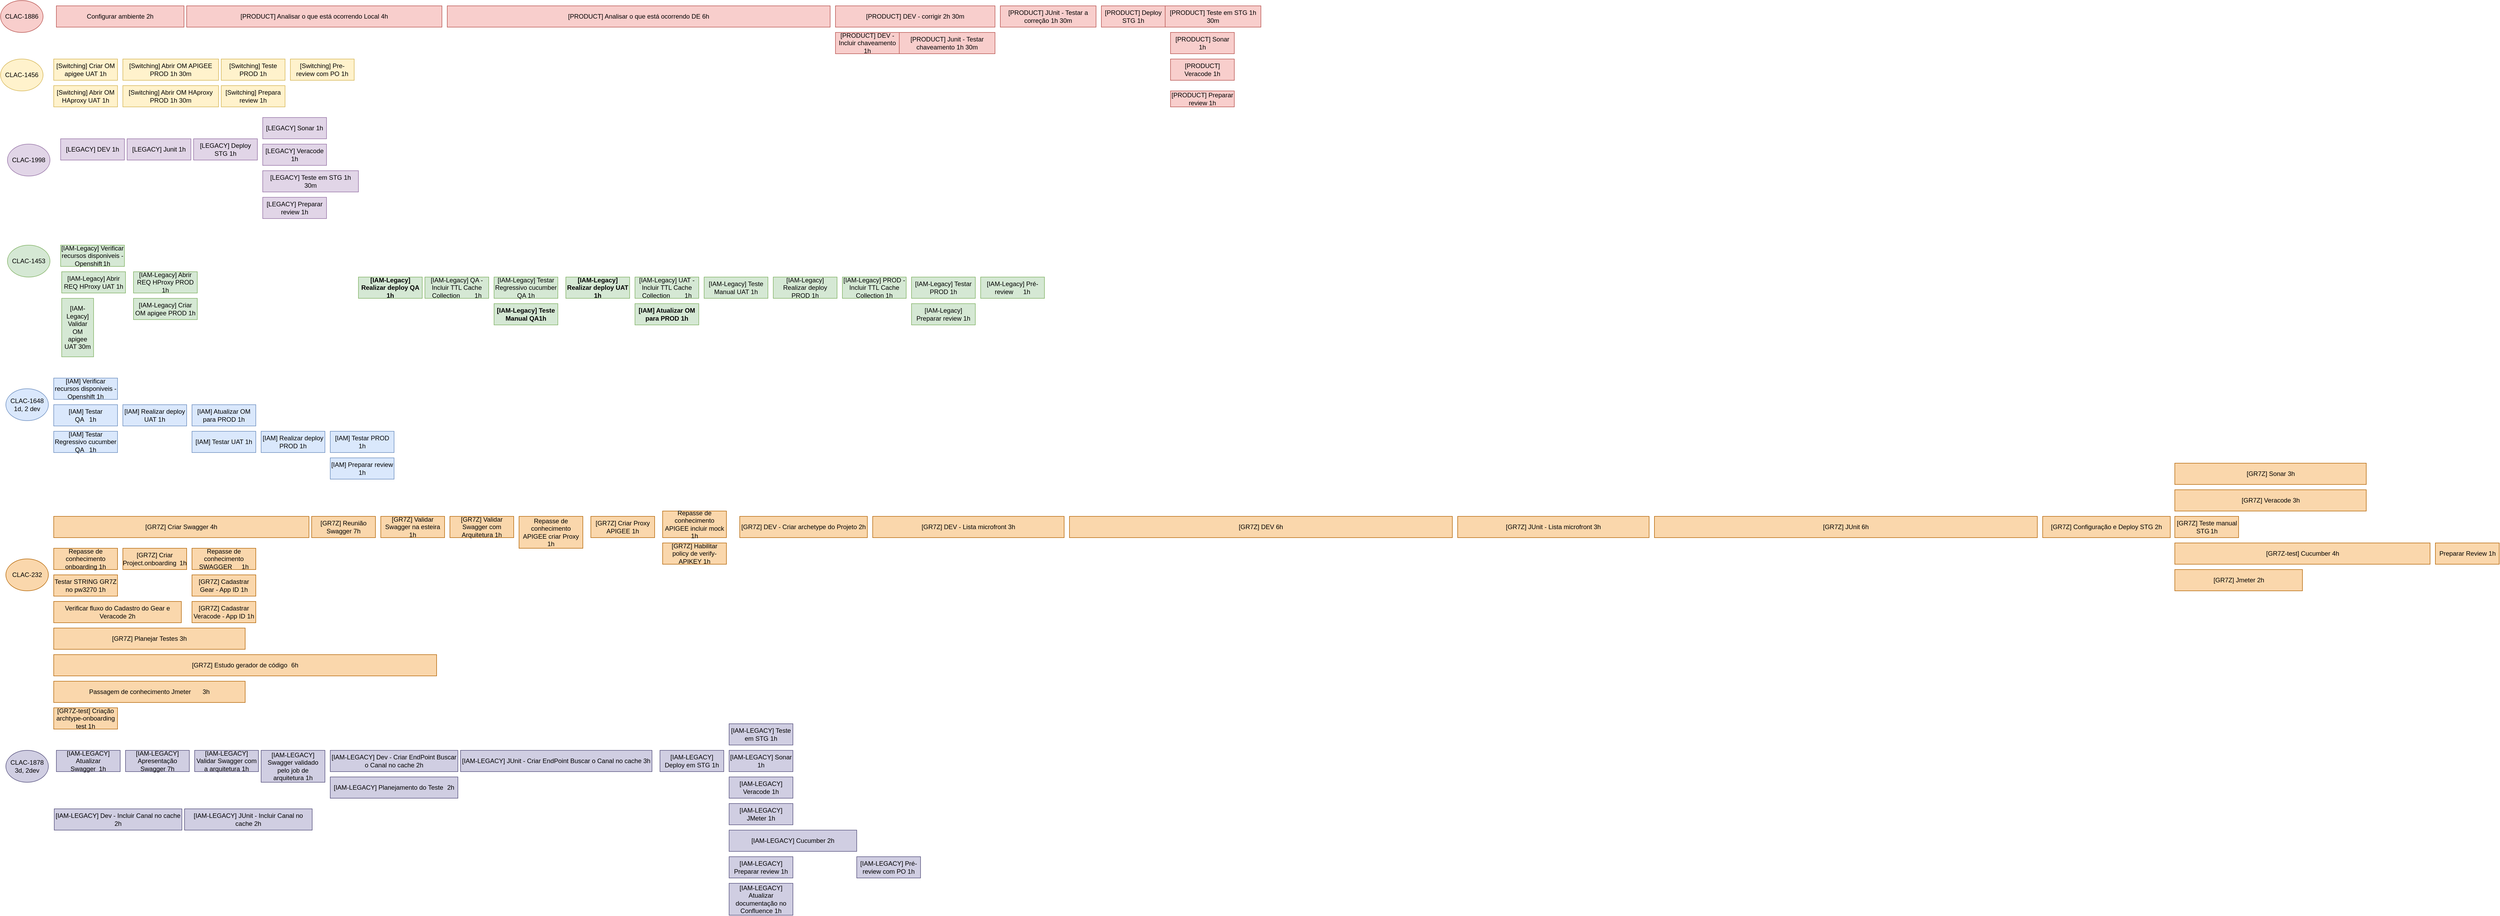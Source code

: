 <mxfile version="12.8.9" type="github"><diagram id="VH-gqillA_PESTC7Zsfu" name="Page-1"><mxGraphModel dx="1072" dy="669" grid="1" gridSize="10" guides="1" tooltips="1" connect="1" arrows="1" fold="1" page="1" pageScale="1" pageWidth="827" pageHeight="1169" math="0" shadow="0"><root><mxCell id="0"/><mxCell id="1" parent="0"/><mxCell id="OvTTWKSsstUDVpQ80Et3-1" value="CLAC-1886" style="ellipse;whiteSpace=wrap;html=1;fillColor=#f8cecc;strokeColor=#b85450;" parent="1" vertex="1"><mxGeometry x="70" y="20" width="80" height="60" as="geometry"/></mxCell><mxCell id="OvTTWKSsstUDVpQ80Et3-3" value="Configurar ambiente 2h" style="rounded=0;whiteSpace=wrap;html=1;fillColor=#f8cecc;strokeColor=#b85450;" parent="1" vertex="1"><mxGeometry x="175" y="30" width="240" height="40" as="geometry"/></mxCell><mxCell id="OvTTWKSsstUDVpQ80Et3-4" value="[PRODUCT] Analisar o que está ocorrendo Local 4h" style="rounded=0;whiteSpace=wrap;html=1;fillColor=#f8cecc;strokeColor=#b85450;" parent="1" vertex="1"><mxGeometry x="420" y="30" width="480" height="40" as="geometry"/></mxCell><mxCell id="OvTTWKSsstUDVpQ80Et3-5" value="[PRODUCT] Analisar o que está ocorrendo DE 6h" style="rounded=0;whiteSpace=wrap;html=1;fillColor=#f8cecc;strokeColor=#b85450;" parent="1" vertex="1"><mxGeometry x="910" y="30" width="720" height="40" as="geometry"/></mxCell><mxCell id="OvTTWKSsstUDVpQ80Et3-6" value="[PRODUCT] DEV - corrigir 2h 30m" style="rounded=0;whiteSpace=wrap;html=1;fillColor=#f8cecc;strokeColor=#b85450;" parent="1" vertex="1"><mxGeometry x="1640" y="30" width="300" height="40" as="geometry"/></mxCell><mxCell id="OvTTWKSsstUDVpQ80Et3-7" value="[PRODUCT] JUnit - Testar a correção 1h 30m" style="rounded=0;whiteSpace=wrap;html=1;fillColor=#f8cecc;strokeColor=#b85450;" parent="1" vertex="1"><mxGeometry x="1950" y="30" width="180" height="40" as="geometry"/></mxCell><mxCell id="OvTTWKSsstUDVpQ80Et3-8" value="[PRODUCT] DEV - Incluir chaveamento 1h" style="rounded=0;whiteSpace=wrap;html=1;fillColor=#f8cecc;strokeColor=#b85450;" parent="1" vertex="1"><mxGeometry x="1640" y="80" width="120" height="40" as="geometry"/></mxCell><mxCell id="OvTTWKSsstUDVpQ80Et3-9" value="[PRODUCT] Junit - Testar chaveamento 1h 30m" style="rounded=0;whiteSpace=wrap;html=1;fillColor=#f8cecc;strokeColor=#b85450;" parent="1" vertex="1"><mxGeometry x="1760" y="80" width="180" height="40" as="geometry"/></mxCell><mxCell id="OvTTWKSsstUDVpQ80Et3-10" value="[PRODUCT] Sonar 1h" style="rounded=0;whiteSpace=wrap;html=1;fillColor=#f8cecc;strokeColor=#b85450;" parent="1" vertex="1"><mxGeometry x="2270" y="80" width="120" height="40" as="geometry"/></mxCell><mxCell id="OvTTWKSsstUDVpQ80Et3-11" value="[PRODUCT] Deploy STG 1h" style="rounded=0;whiteSpace=wrap;html=1;fillColor=#f8cecc;strokeColor=#b85450;" parent="1" vertex="1"><mxGeometry x="2140" y="30" width="120" height="40" as="geometry"/></mxCell><mxCell id="OvTTWKSsstUDVpQ80Et3-12" value="[PRODUCT] Veracode 1h" style="rounded=0;whiteSpace=wrap;html=1;fillColor=#f8cecc;strokeColor=#b85450;" parent="1" vertex="1"><mxGeometry x="2270" y="130" width="120" height="40" as="geometry"/></mxCell><mxCell id="OvTTWKSsstUDVpQ80Et3-13" value="[PRODUCT] Teste em STG 1h 30m" style="rounded=0;whiteSpace=wrap;html=1;fillColor=#f8cecc;strokeColor=#b85450;" parent="1" vertex="1"><mxGeometry x="2260" y="30" width="180" height="40" as="geometry"/></mxCell><mxCell id="OvTTWKSsstUDVpQ80Et3-14" value="[PRODUCT] Preparar review 1h" style="rounded=0;whiteSpace=wrap;html=1;fillColor=#f8cecc;strokeColor=#b85450;" parent="1" vertex="1"><mxGeometry x="2270" y="190" width="120" height="30" as="geometry"/></mxCell><mxCell id="OvTTWKSsstUDVpQ80Et3-17" value="CLAC-1456" style="ellipse;whiteSpace=wrap;html=1;fillColor=#fff2cc;strokeColor=#d6b656;" parent="1" vertex="1"><mxGeometry x="70" y="130" width="80" height="60" as="geometry"/></mxCell><mxCell id="OvTTWKSsstUDVpQ80Et3-18" value="[Switching] Criar OM apigee UAT 1h" style="rounded=0;whiteSpace=wrap;html=1;fillColor=#fff2cc;strokeColor=#d6b656;" parent="1" vertex="1"><mxGeometry x="170" y="130" width="120" height="40" as="geometry"/></mxCell><mxCell id="OvTTWKSsstUDVpQ80Et3-20" value="[Switching] Abrir OM APIGEE PROD 1h 30m" style="rounded=0;whiteSpace=wrap;html=1;fillColor=#fff2cc;strokeColor=#d6b656;" parent="1" vertex="1"><mxGeometry x="300" y="130" width="180" height="40" as="geometry"/></mxCell><mxCell id="OvTTWKSsstUDVpQ80Et3-21" value="[Switching] Abrir OM HAproxy UAT 1h" style="rounded=0;whiteSpace=wrap;html=1;fillColor=#fff2cc;strokeColor=#d6b656;" parent="1" vertex="1"><mxGeometry x="170" y="180" width="120" height="40" as="geometry"/></mxCell><mxCell id="OvTTWKSsstUDVpQ80Et3-22" value="[Switching] Abrir OM HAproxy PROD 1h 30m" style="rounded=0;whiteSpace=wrap;html=1;fillColor=#fff2cc;strokeColor=#d6b656;" parent="1" vertex="1"><mxGeometry x="300" y="180" width="180" height="40" as="geometry"/></mxCell><mxCell id="OvTTWKSsstUDVpQ80Et3-24" value="[Switching] Prepara review 1h" style="rounded=0;whiteSpace=wrap;html=1;fillColor=#fff2cc;strokeColor=#d6b656;" parent="1" vertex="1"><mxGeometry x="485" y="180" width="120" height="40" as="geometry"/></mxCell><mxCell id="OvTTWKSsstUDVpQ80Et3-25" value="[Switching] Pre-review com PO 1h" style="rounded=0;whiteSpace=wrap;html=1;fillColor=#fff2cc;strokeColor=#d6b656;" parent="1" vertex="1"><mxGeometry x="615" y="130" width="120" height="40" as="geometry"/></mxCell><mxCell id="OvTTWKSsstUDVpQ80Et3-26" value="CLAC-1998" style="ellipse;whiteSpace=wrap;html=1;fillColor=#e1d5e7;strokeColor=#9673a6;" parent="1" vertex="1"><mxGeometry x="83" y="290" width="80" height="60" as="geometry"/></mxCell><mxCell id="OvTTWKSsstUDVpQ80Et3-27" value="[LEGACY] DEV 1h" style="rounded=0;whiteSpace=wrap;html=1;fillColor=#e1d5e7;strokeColor=#9673a6;" parent="1" vertex="1"><mxGeometry x="183" y="280" width="120" height="40" as="geometry"/></mxCell><mxCell id="OvTTWKSsstUDVpQ80Et3-28" value="[LEGACY] Junit 1h" style="rounded=0;whiteSpace=wrap;html=1;fillColor=#e1d5e7;strokeColor=#9673a6;" parent="1" vertex="1"><mxGeometry x="308" y="280" width="120" height="40" as="geometry"/></mxCell><mxCell id="OvTTWKSsstUDVpQ80Et3-29" value="[LEGACY] Deploy STG 1h" style="rounded=0;whiteSpace=wrap;html=1;fillColor=#e1d5e7;strokeColor=#9673a6;" parent="1" vertex="1"><mxGeometry x="433" y="280" width="120" height="40" as="geometry"/></mxCell><mxCell id="OvTTWKSsstUDVpQ80Et3-30" value="[LEGACY] Sonar 1h" style="rounded=0;whiteSpace=wrap;html=1;fillColor=#e1d5e7;strokeColor=#9673a6;" parent="1" vertex="1"><mxGeometry x="563" y="240" width="120" height="40" as="geometry"/></mxCell><mxCell id="OvTTWKSsstUDVpQ80Et3-31" value="[LEGACY] Teste em STG 1h 30m" style="rounded=0;whiteSpace=wrap;html=1;fillColor=#e1d5e7;strokeColor=#9673a6;" parent="1" vertex="1"><mxGeometry x="563" y="340" width="180" height="40" as="geometry"/></mxCell><mxCell id="OvTTWKSsstUDVpQ80Et3-33" value="[LEGACY] Veracode 1h" style="rounded=0;whiteSpace=wrap;html=1;fillColor=#e1d5e7;strokeColor=#9673a6;" parent="1" vertex="1"><mxGeometry x="563" y="290" width="120" height="40" as="geometry"/></mxCell><mxCell id="OvTTWKSsstUDVpQ80Et3-34" value="[LEGACY] Preparar review 1h" style="rounded=0;whiteSpace=wrap;html=1;fillColor=#e1d5e7;strokeColor=#9673a6;" parent="1" vertex="1"><mxGeometry x="563" y="390" width="120" height="40" as="geometry"/></mxCell><mxCell id="OvTTWKSsstUDVpQ80Et3-35" value="CLAC-1453" style="ellipse;whiteSpace=wrap;html=1;fillColor=#d5e8d4;strokeColor=#82b366;" parent="1" vertex="1"><mxGeometry x="83" y="480" width="80" height="60" as="geometry"/></mxCell><mxCell id="OvTTWKSsstUDVpQ80Et3-36" value="[IAM-Legacy] Verificar recursos disponiveis - Openshift&lt;span style=&quot;white-space: pre&quot;&gt;&#9;&lt;/span&gt;1h" style="rounded=0;whiteSpace=wrap;html=1;fillColor=#d5e8d4;strokeColor=#82b366;" parent="1" vertex="1"><mxGeometry x="183" y="480" width="120" height="40" as="geometry"/></mxCell><mxCell id="OvTTWKSsstUDVpQ80Et3-37" value="[IAM-Legacy] Testar Regressivo cucumber QA 1h" style="rounded=0;whiteSpace=wrap;html=1;fillColor=#d5e8d4;strokeColor=#82b366;" parent="1" vertex="1"><mxGeometry x="998" y="540" width="120" height="40" as="geometry"/></mxCell><mxCell id="OvTTWKSsstUDVpQ80Et3-38" value="[IAM-Legacy] QA - Incluir TTL Cache Collection&lt;span style=&quot;white-space: pre&quot;&gt;&#9;&lt;/span&gt;1h" style="rounded=0;whiteSpace=wrap;html=1;fillColor=#d5e8d4;strokeColor=#82b366;" parent="1" vertex="1"><mxGeometry x="868" y="540" width="120" height="40" as="geometry"/></mxCell><mxCell id="OvTTWKSsstUDVpQ80Et3-39" value="[IAM-Legacy] Teste Manual UAT 1h" style="rounded=0;whiteSpace=wrap;html=1;fillColor=#d5e8d4;strokeColor=#82b366;" parent="1" vertex="1"><mxGeometry x="1393" y="540" width="120" height="40" as="geometry"/></mxCell><mxCell id="OvTTWKSsstUDVpQ80Et3-40" value="[IAM-Legacy] UAT - Incluir TTL Cache Collection&lt;span style=&quot;white-space: pre&quot;&gt;&#9;&lt;/span&gt;1h" style="rounded=0;whiteSpace=wrap;html=1;fillColor=#d5e8d4;strokeColor=#82b366;" parent="1" vertex="1"><mxGeometry x="1263" y="540" width="120" height="40" as="geometry"/></mxCell><mxCell id="OvTTWKSsstUDVpQ80Et3-41" value="[IAM-Legacy] Abrir REQ HProxy UAT 1h" style="rounded=0;whiteSpace=wrap;html=1;fillColor=#d5e8d4;strokeColor=#82b366;" parent="1" vertex="1"><mxGeometry x="185" y="530" width="120" height="40" as="geometry"/></mxCell><mxCell id="OvTTWKSsstUDVpQ80Et3-42" value="[IAM-Legacy] Validar OM apigee UAT 30m" style="rounded=0;whiteSpace=wrap;html=1;fillColor=#d5e8d4;strokeColor=#82b366;" parent="1" vertex="1"><mxGeometry x="185" y="580" width="60" height="110" as="geometry"/></mxCell><mxCell id="OvTTWKSsstUDVpQ80Et3-44" value="[IAM-Legacy] Realizar deploy PROD 1h" style="rounded=0;whiteSpace=wrap;html=1;fillColor=#d5e8d4;strokeColor=#82b366;" parent="1" vertex="1"><mxGeometry x="1523" y="540" width="120" height="40" as="geometry"/></mxCell><mxCell id="OvTTWKSsstUDVpQ80Et3-45" value="[IAM-Legacy] Criar OM apigee PROD 1h" style="rounded=0;whiteSpace=wrap;html=1;fillColor=#d5e8d4;strokeColor=#82b366;" parent="1" vertex="1"><mxGeometry x="320" y="580" width="120" height="40" as="geometry"/></mxCell><mxCell id="OvTTWKSsstUDVpQ80Et3-46" value="[IAM-Legacy] PROD - Incluir TTL Cache Collection 1h" style="rounded=0;whiteSpace=wrap;html=1;fillColor=#d5e8d4;strokeColor=#82b366;" parent="1" vertex="1"><mxGeometry x="1653" y="540" width="120" height="40" as="geometry"/></mxCell><mxCell id="OvTTWKSsstUDVpQ80Et3-47" value="[IAM-Legacy] Testar PROD 1h" style="rounded=0;whiteSpace=wrap;html=1;fillColor=#d5e8d4;strokeColor=#82b366;" parent="1" vertex="1"><mxGeometry x="1783" y="540" width="120" height="40" as="geometry"/></mxCell><mxCell id="OvTTWKSsstUDVpQ80Et3-48" value="[IAM-Legacy] Preparar review 1h" style="rounded=0;whiteSpace=wrap;html=1;fillColor=#d5e8d4;strokeColor=#82b366;" parent="1" vertex="1"><mxGeometry x="1783" y="590" width="120" height="40" as="geometry"/></mxCell><mxCell id="OvTTWKSsstUDVpQ80Et3-49" value="[IAM-Legacy] Pré-review&lt;span style=&quot;white-space: pre&quot;&gt;&#9;&lt;/span&gt;1h" style="rounded=0;whiteSpace=wrap;html=1;fillColor=#d5e8d4;strokeColor=#82b366;" parent="1" vertex="1"><mxGeometry x="1913" y="540" width="120" height="40" as="geometry"/></mxCell><mxCell id="OvTTWKSsstUDVpQ80Et3-50" value="[IAM-Legacy] Realizar deploy QA 1h" style="rounded=0;whiteSpace=wrap;html=1;fontStyle=1;fillColor=#d5e8d4;strokeColor=#82b366;" parent="1" vertex="1"><mxGeometry x="743" y="540" width="120" height="40" as="geometry"/></mxCell><mxCell id="OvTTWKSsstUDVpQ80Et3-51" value="[IAM-Legacy] Realizar deploy UAT 1h" style="rounded=0;whiteSpace=wrap;html=1;fontStyle=1;fillColor=#d5e8d4;strokeColor=#82b366;" parent="1" vertex="1"><mxGeometry x="1133" y="540" width="120" height="40" as="geometry"/></mxCell><mxCell id="OvTTWKSsstUDVpQ80Et3-52" value="&lt;b&gt;[IAM-Legacy] Teste Manual QA1h&lt;/b&gt;" style="rounded=0;whiteSpace=wrap;html=1;fillColor=#d5e8d4;strokeColor=#82b366;" parent="1" vertex="1"><mxGeometry x="998" y="590" width="120" height="40" as="geometry"/></mxCell><mxCell id="OvTTWKSsstUDVpQ80Et3-53" value="CLAC-1648&lt;br&gt;1d, 2 dev" style="ellipse;whiteSpace=wrap;html=1;fillColor=#dae8fc;strokeColor=#6c8ebf;" parent="1" vertex="1"><mxGeometry x="80" y="750" width="80" height="60" as="geometry"/></mxCell><mxCell id="OvTTWKSsstUDVpQ80Et3-54" value="[IAM] Verificar recursos disponiveis - Openshift 1h" style="rounded=0;whiteSpace=wrap;html=1;fillColor=#dae8fc;strokeColor=#6c8ebf;" parent="1" vertex="1"><mxGeometry x="170" y="730" width="120" height="40" as="geometry"/></mxCell><mxCell id="OvTTWKSsstUDVpQ80Et3-55" value="[IAM] Testar QA&lt;span style=&quot;white-space: pre&quot;&gt;&#9;&lt;/span&gt;1h" style="rounded=0;whiteSpace=wrap;html=1;fillColor=#dae8fc;strokeColor=#6c8ebf;" parent="1" vertex="1"><mxGeometry x="170" y="780" width="120" height="40" as="geometry"/></mxCell><mxCell id="OvTTWKSsstUDVpQ80Et3-56" value="[IAM] Testar Regressivo cucumber QA&lt;span style=&quot;white-space: pre&quot;&gt;&#9;&lt;/span&gt;1h" style="rounded=0;whiteSpace=wrap;html=1;fillColor=#dae8fc;strokeColor=#6c8ebf;" parent="1" vertex="1"><mxGeometry x="170" y="830" width="120" height="40" as="geometry"/></mxCell><mxCell id="OvTTWKSsstUDVpQ80Et3-57" value="[IAM] Realizar deploy UAT 1h" style="rounded=0;whiteSpace=wrap;html=1;fillColor=#dae8fc;strokeColor=#6c8ebf;" parent="1" vertex="1"><mxGeometry x="300" y="780" width="120" height="40" as="geometry"/></mxCell><mxCell id="OvTTWKSsstUDVpQ80Et3-58" value="[IAM] Atualizar OM para PROD 1h" style="rounded=0;whiteSpace=wrap;html=1;fillColor=#dae8fc;strokeColor=#6c8ebf;" parent="1" vertex="1"><mxGeometry x="430" y="780" width="120" height="40" as="geometry"/></mxCell><mxCell id="OvTTWKSsstUDVpQ80Et3-59" value="[IAM] Testar UAT 1h" style="rounded=0;whiteSpace=wrap;html=1;fillColor=#dae8fc;strokeColor=#6c8ebf;" parent="1" vertex="1"><mxGeometry x="430" y="830" width="120" height="40" as="geometry"/></mxCell><mxCell id="OvTTWKSsstUDVpQ80Et3-60" value="[IAM] Realizar deploy PROD 1h" style="rounded=0;whiteSpace=wrap;html=1;fillColor=#dae8fc;strokeColor=#6c8ebf;" parent="1" vertex="1"><mxGeometry x="560" y="830" width="120" height="40" as="geometry"/></mxCell><mxCell id="OvTTWKSsstUDVpQ80Et3-61" value="[IAM] Testar PROD 1h" style="rounded=0;whiteSpace=wrap;html=1;fillColor=#dae8fc;strokeColor=#6c8ebf;" parent="1" vertex="1"><mxGeometry x="690" y="830" width="120" height="40" as="geometry"/></mxCell><mxCell id="OvTTWKSsstUDVpQ80Et3-62" value="[IAM] Preparar review 1h" style="rounded=0;whiteSpace=wrap;html=1;fillColor=#dae8fc;strokeColor=#6c8ebf;" parent="1" vertex="1"><mxGeometry x="690" y="880" width="120" height="40" as="geometry"/></mxCell><mxCell id="OvTTWKSsstUDVpQ80Et3-65" value="&lt;b&gt;[IAM] Atualizar OM para PROD 1h&lt;/b&gt;" style="rounded=0;whiteSpace=wrap;html=1;fillColor=#d5e8d4;strokeColor=#82b366;" parent="1" vertex="1"><mxGeometry x="1263" y="590" width="120" height="40" as="geometry"/></mxCell><mxCell id="OvTTWKSsstUDVpQ80Et3-66" value="CLAC-232" style="ellipse;whiteSpace=wrap;html=1;fillColor=#fad7ac;strokeColor=#b46504;" parent="1" vertex="1"><mxGeometry x="80" y="1070" width="80" height="60" as="geometry"/></mxCell><mxCell id="OvTTWKSsstUDVpQ80Et3-67" value="Repasse de conhecimento onboarding 1h" style="rounded=0;whiteSpace=wrap;html=1;fillColor=#fad7ac;strokeColor=#b46504;" parent="1" vertex="1"><mxGeometry x="170" y="1050" width="120" height="40" as="geometry"/></mxCell><mxCell id="OvTTWKSsstUDVpQ80Et3-68" value="Repasse de conhecimento SWAGGER&lt;span style=&quot;white-space: pre&quot;&gt;&#9;&lt;/span&gt;1h" style="rounded=0;whiteSpace=wrap;html=1;fillColor=#fad7ac;strokeColor=#b46504;" parent="1" vertex="1"><mxGeometry x="430" y="1050" width="120" height="40" as="geometry"/></mxCell><mxCell id="OvTTWKSsstUDVpQ80Et3-69" value="Repasse de conhecimento APIGEE criar Proxy 1h" style="rounded=0;whiteSpace=wrap;html=1;fillColor=#fad7ac;strokeColor=#b46504;" parent="1" vertex="1"><mxGeometry x="1045" y="990" width="120" height="60" as="geometry"/></mxCell><mxCell id="OvTTWKSsstUDVpQ80Et3-70" value="Repasse de conhecimento APIGEE incluir mock 1h" style="rounded=0;whiteSpace=wrap;html=1;fillColor=#fad7ac;strokeColor=#b46504;" parent="1" vertex="1"><mxGeometry x="1315" y="980" width="120" height="50" as="geometry"/></mxCell><mxCell id="OvTTWKSsstUDVpQ80Et3-71" value="Testar STRING GR7Z no pw3270 1h" style="rounded=0;whiteSpace=wrap;html=1;fillColor=#fad7ac;strokeColor=#b46504;" parent="1" vertex="1"><mxGeometry x="170" y="1100" width="120" height="40" as="geometry"/></mxCell><mxCell id="OvTTWKSsstUDVpQ80Et3-72" value="[GR7Z] Criar Project.onboarding&lt;span style=&quot;white-space: pre&quot;&gt;&#9;&lt;/span&gt;1h" style="rounded=0;whiteSpace=wrap;html=1;fillColor=#fad7ac;strokeColor=#b46504;" parent="1" vertex="1"><mxGeometry x="300" y="1050" width="120" height="40" as="geometry"/></mxCell><mxCell id="OvTTWKSsstUDVpQ80Et3-74" value="[GR7Z] Criar Swagger 4h" style="rounded=0;whiteSpace=wrap;html=1;fillColor=#fad7ac;strokeColor=#b46504;" parent="1" vertex="1"><mxGeometry x="170" y="990" width="480" height="40" as="geometry"/></mxCell><mxCell id="OvTTWKSsstUDVpQ80Et3-75" value="[GR7Z] Reunião Swagger 7h" style="rounded=0;whiteSpace=wrap;html=1;fillColor=#fad7ac;strokeColor=#b46504;" parent="1" vertex="1"><mxGeometry x="655" y="990" width="120" height="40" as="geometry"/></mxCell><mxCell id="OvTTWKSsstUDVpQ80Et3-76" value="[GR7Z] Validar Swagger na esteira 1h" style="rounded=0;whiteSpace=wrap;html=1;fillColor=#fad7ac;strokeColor=#b46504;" parent="1" vertex="1"><mxGeometry x="785" y="990" width="120" height="40" as="geometry"/></mxCell><mxCell id="OvTTWKSsstUDVpQ80Et3-77" value="[GR7Z] Validar Swagger com Arquitetura 1h" style="rounded=0;whiteSpace=wrap;html=1;fillColor=#fad7ac;strokeColor=#b46504;" parent="1" vertex="1"><mxGeometry x="915" y="990" width="120" height="40" as="geometry"/></mxCell><mxCell id="OvTTWKSsstUDVpQ80Et3-78" value="[GR7Z] Planejar Testes 3h" style="rounded=0;whiteSpace=wrap;html=1;fillColor=#fad7ac;strokeColor=#b46504;" parent="1" vertex="1"><mxGeometry x="170" y="1200" width="360" height="40" as="geometry"/></mxCell><mxCell id="OvTTWKSsstUDVpQ80Et3-79" value="Verificar fluxo do Cadastro do Gear e Veracode 2h" style="rounded=0;whiteSpace=wrap;html=1;fillColor=#fad7ac;strokeColor=#b46504;" parent="1" vertex="1"><mxGeometry x="170" y="1150" width="240" height="40" as="geometry"/></mxCell><mxCell id="OvTTWKSsstUDVpQ80Et3-80" value="[GR7Z] Cadastrar Gear - App ID 1h" style="rounded=0;whiteSpace=wrap;html=1;fillColor=#fad7ac;strokeColor=#b46504;" parent="1" vertex="1"><mxGeometry x="430" y="1100" width="120" height="40" as="geometry"/></mxCell><mxCell id="OvTTWKSsstUDVpQ80Et3-81" value="[GR7Z] Cadastrar Veracode - App ID 1h" style="rounded=0;whiteSpace=wrap;html=1;fillColor=#fad7ac;strokeColor=#b46504;" parent="1" vertex="1"><mxGeometry x="430" y="1150" width="120" height="40" as="geometry"/></mxCell><mxCell id="OvTTWKSsstUDVpQ80Et3-82" value="[GR7Z] Estudo gerador de código&lt;span style=&quot;white-space: pre&quot;&gt;&#9;&lt;/span&gt;6h" style="rounded=0;whiteSpace=wrap;html=1;fillColor=#fad7ac;strokeColor=#b46504;" parent="1" vertex="1"><mxGeometry x="170" y="1250" width="720" height="40" as="geometry"/></mxCell><mxCell id="OvTTWKSsstUDVpQ80Et3-83" value="[GR7Z] DEV - Criar archetype do Projeto 2h" style="rounded=0;whiteSpace=wrap;html=1;fillColor=#fad7ac;strokeColor=#b46504;" parent="1" vertex="1"><mxGeometry x="1460" y="990" width="240" height="40" as="geometry"/></mxCell><mxCell id="OvTTWKSsstUDVpQ80Et3-84" value="[GR7Z] JUnit - Lista microfront 3h" style="rounded=0;whiteSpace=wrap;html=1;fillColor=#fad7ac;strokeColor=#b46504;" parent="1" vertex="1"><mxGeometry x="2810" y="990" width="360" height="40" as="geometry"/></mxCell><mxCell id="OvTTWKSsstUDVpQ80Et3-86" value="[GR7Z] DEV - Lista microfront 3h" style="rounded=0;whiteSpace=wrap;html=1;fillColor=#fad7ac;strokeColor=#b46504;" parent="1" vertex="1"><mxGeometry x="1710" y="990" width="360" height="40" as="geometry"/></mxCell><mxCell id="OvTTWKSsstUDVpQ80Et3-87" value="[GR7Z] DEV 6h" style="rounded=0;whiteSpace=wrap;html=1;fillColor=#fad7ac;strokeColor=#b46504;" parent="1" vertex="1"><mxGeometry x="2080" y="990" width="720" height="40" as="geometry"/></mxCell><mxCell id="OvTTWKSsstUDVpQ80Et3-88" value="[GR7Z] JUnit 6h" style="rounded=0;whiteSpace=wrap;html=1;fillColor=#fad7ac;strokeColor=#b46504;" parent="1" vertex="1"><mxGeometry x="3180" y="990" width="720" height="40" as="geometry"/></mxCell><mxCell id="OvTTWKSsstUDVpQ80Et3-89" value="[GR7Z] Configuração e Deploy STG 2h" style="rounded=0;whiteSpace=wrap;html=1;fillColor=#fad7ac;strokeColor=#b46504;" parent="1" vertex="1"><mxGeometry x="3910" y="990" width="240" height="40" as="geometry"/></mxCell><mxCell id="OvTTWKSsstUDVpQ80Et3-93" value="[GR7Z] Sonar 3h" style="rounded=0;whiteSpace=wrap;html=1;fillColor=#fad7ac;strokeColor=#b46504;" parent="1" vertex="1"><mxGeometry x="4158.5" y="890" width="360" height="40" as="geometry"/></mxCell><mxCell id="OvTTWKSsstUDVpQ80Et3-90" value="[GR7Z] Criar Proxy APIGEE 1h" style="rounded=0;whiteSpace=wrap;html=1;fillColor=#fad7ac;strokeColor=#b46504;" parent="1" vertex="1"><mxGeometry x="1180" y="990" width="120" height="40" as="geometry"/></mxCell><mxCell id="OvTTWKSsstUDVpQ80Et3-91" value="[GR7Z] Habilitar policy de verify-APIKEY 1h" style="rounded=0;whiteSpace=wrap;html=1;fillColor=#fad7ac;strokeColor=#b46504;" parent="1" vertex="1"><mxGeometry x="1315" y="1040" width="120" height="40" as="geometry"/></mxCell><mxCell id="OvTTWKSsstUDVpQ80Et3-95" value="[GR7Z] Veracode 3h" style="rounded=0;whiteSpace=wrap;html=1;fillColor=#fad7ac;strokeColor=#b46504;" parent="1" vertex="1"><mxGeometry x="4158.5" y="940" width="360" height="40" as="geometry"/></mxCell><mxCell id="OvTTWKSsstUDVpQ80Et3-96" value="[GR7Z] Teste manual STG&lt;span style=&quot;white-space: pre&quot;&gt;&#9;&lt;/span&gt;1h" style="rounded=0;whiteSpace=wrap;html=1;fillColor=#fad7ac;strokeColor=#b46504;" parent="1" vertex="1"><mxGeometry x="4158.5" y="990" width="120" height="40" as="geometry"/></mxCell><mxCell id="OvTTWKSsstUDVpQ80Et3-97" value="[GR7Z-test] Criação archtype-onboarding test 1h" style="rounded=0;whiteSpace=wrap;html=1;fillColor=#fad7ac;strokeColor=#b46504;" parent="1" vertex="1"><mxGeometry x="170" y="1350" width="120" height="40" as="geometry"/></mxCell><mxCell id="OvTTWKSsstUDVpQ80Et3-98" value="[GR7Z-test] Cucumber 4h" style="rounded=0;whiteSpace=wrap;html=1;fillColor=#fad7ac;strokeColor=#b46504;" parent="1" vertex="1"><mxGeometry x="4158.5" y="1040" width="480" height="40" as="geometry"/></mxCell><mxCell id="OvTTWKSsstUDVpQ80Et3-99" value="Passagem de conhecimento Jmeter&lt;span style=&quot;white-space: pre&quot;&gt;&#9;&lt;/span&gt;3h" style="rounded=0;whiteSpace=wrap;html=1;fillColor=#fad7ac;strokeColor=#b46504;" parent="1" vertex="1"><mxGeometry x="170" y="1300" width="360" height="40" as="geometry"/></mxCell><mxCell id="OvTTWKSsstUDVpQ80Et3-100" value="[GR7Z] Jmeter 2h" style="rounded=0;whiteSpace=wrap;html=1;fillColor=#fad7ac;strokeColor=#b46504;" parent="1" vertex="1"><mxGeometry x="4158.5" y="1090" width="240" height="40" as="geometry"/></mxCell><mxCell id="OvTTWKSsstUDVpQ80Et3-101" value="Preparar Review 1h" style="rounded=0;whiteSpace=wrap;html=1;fillColor=#fad7ac;strokeColor=#b46504;" parent="1" vertex="1"><mxGeometry x="4648.5" y="1040" width="120" height="40" as="geometry"/></mxCell><mxCell id="OvTTWKSsstUDVpQ80Et3-103" value="CLAC-1878 3d, 2dev" style="ellipse;whiteSpace=wrap;html=1;fillColor=#d0cee2;strokeColor=#56517e;" parent="1" vertex="1"><mxGeometry x="80" y="1430" width="80" height="60" as="geometry"/></mxCell><mxCell id="OvTTWKSsstUDVpQ80Et3-104" value="[IAM-LEGACY] Atualizar Swagger&lt;span style=&quot;white-space: pre&quot;&gt;&#9;&lt;/span&gt;1h" style="rounded=0;whiteSpace=wrap;html=1;fillColor=#d0cee2;strokeColor=#56517e;" parent="1" vertex="1"><mxGeometry x="175" y="1430" width="120" height="40" as="geometry"/></mxCell><mxCell id="OvTTWKSsstUDVpQ80Et3-105" value="[IAM-LEGACY] Validar Swagger com a arquitetura 1h" style="rounded=0;whiteSpace=wrap;html=1;fillColor=#d0cee2;strokeColor=#56517e;" parent="1" vertex="1"><mxGeometry x="435" y="1430" width="120" height="40" as="geometry"/></mxCell><mxCell id="OvTTWKSsstUDVpQ80Et3-106" value="[IAM-LEGACY] Apresentação Swagger 7h" style="rounded=0;whiteSpace=wrap;html=1;fillColor=#d0cee2;strokeColor=#56517e;" parent="1" vertex="1"><mxGeometry x="305" y="1430" width="120" height="40" as="geometry"/></mxCell><mxCell id="OvTTWKSsstUDVpQ80Et3-107" value="[IAM-LEGACY] Swagger validado pelo job de arquitetura 1h" style="rounded=0;whiteSpace=wrap;html=1;fillColor=#d0cee2;strokeColor=#56517e;" parent="1" vertex="1"><mxGeometry x="560" y="1430" width="120" height="60" as="geometry"/></mxCell><mxCell id="OvTTWKSsstUDVpQ80Et3-109" value="[IAM-LEGACY] Planejamento do Teste&lt;span style=&quot;white-space: pre&quot;&gt;&#9;&lt;/span&gt;2h" style="rounded=0;whiteSpace=wrap;html=1;fillColor=#d0cee2;strokeColor=#56517e;" parent="1" vertex="1"><mxGeometry x="690" y="1480" width="240" height="40" as="geometry"/></mxCell><mxCell id="OvTTWKSsstUDVpQ80Et3-110" value="[IAM-LEGACY] Dev - Incluir Canal no cache 2h" style="rounded=0;whiteSpace=wrap;html=1;fillColor=#d0cee2;strokeColor=#56517e;" parent="1" vertex="1"><mxGeometry x="171" y="1540" width="240" height="40" as="geometry"/></mxCell><mxCell id="OvTTWKSsstUDVpQ80Et3-111" value="[IAM-LEGACY] JUnit - Incluir Canal no cache 2h" style="rounded=0;whiteSpace=wrap;html=1;fillColor=#d0cee2;strokeColor=#56517e;" parent="1" vertex="1"><mxGeometry x="416" y="1540" width="240" height="40" as="geometry"/></mxCell><mxCell id="OvTTWKSsstUDVpQ80Et3-112" value="[IAM-LEGACY] Dev - Criar EndPoint Buscar o Canal no cache 2h" style="rounded=0;whiteSpace=wrap;html=1;fillColor=#d0cee2;strokeColor=#56517e;" parent="1" vertex="1"><mxGeometry x="690" y="1430" width="240" height="40" as="geometry"/></mxCell><mxCell id="OvTTWKSsstUDVpQ80Et3-113" value="[IAM-LEGACY] JUnit - Criar EndPoint Buscar o Canal no cache 3h" style="rounded=0;whiteSpace=wrap;html=1;fillColor=#d0cee2;strokeColor=#56517e;" parent="1" vertex="1"><mxGeometry x="935" y="1430" width="360" height="40" as="geometry"/></mxCell><mxCell id="OvTTWKSsstUDVpQ80Et3-116" value="[IAM-LEGACY] Deploy em STG 1h" style="rounded=0;whiteSpace=wrap;html=1;fillColor=#d0cee2;strokeColor=#56517e;" parent="1" vertex="1"><mxGeometry x="1310" y="1430" width="120" height="40" as="geometry"/></mxCell><mxCell id="OvTTWKSsstUDVpQ80Et3-117" value="[IAM-LEGACY] Teste em STG 1h" style="rounded=0;whiteSpace=wrap;html=1;fillColor=#d0cee2;strokeColor=#56517e;" parent="1" vertex="1"><mxGeometry x="1440" y="1380" width="120" height="40" as="geometry"/></mxCell><mxCell id="OvTTWKSsstUDVpQ80Et3-118" value="[IAM-LEGACY] Sonar 1h" style="rounded=0;whiteSpace=wrap;html=1;fillColor=#d0cee2;strokeColor=#56517e;" parent="1" vertex="1"><mxGeometry x="1440" y="1430" width="120" height="40" as="geometry"/></mxCell><mxCell id="OvTTWKSsstUDVpQ80Et3-119" value="[IAM-LEGACY] Veracode 1h" style="rounded=0;whiteSpace=wrap;html=1;fillColor=#d0cee2;strokeColor=#56517e;" parent="1" vertex="1"><mxGeometry x="1440" y="1480" width="120" height="40" as="geometry"/></mxCell><mxCell id="OvTTWKSsstUDVpQ80Et3-120" value="[IAM-LEGACY] JMeter 1h" style="rounded=0;whiteSpace=wrap;html=1;fillColor=#d0cee2;strokeColor=#56517e;" parent="1" vertex="1"><mxGeometry x="1440" y="1530" width="120" height="40" as="geometry"/></mxCell><mxCell id="OvTTWKSsstUDVpQ80Et3-121" value="[IAM-LEGACY] Cucumber 2h" style="rounded=0;whiteSpace=wrap;html=1;fillColor=#d0cee2;strokeColor=#56517e;" parent="1" vertex="1"><mxGeometry x="1440" y="1580" width="240" height="40" as="geometry"/></mxCell><mxCell id="OvTTWKSsstUDVpQ80Et3-122" value="[IAM-LEGACY] Preparar review 1h" style="rounded=0;whiteSpace=wrap;html=1;fillColor=#d0cee2;strokeColor=#56517e;" parent="1" vertex="1"><mxGeometry x="1440" y="1630" width="120" height="40" as="geometry"/></mxCell><mxCell id="OvTTWKSsstUDVpQ80Et3-123" value="[IAM-LEGACY] Atualizar documentação no Confluence 1h" style="rounded=0;whiteSpace=wrap;html=1;fillColor=#d0cee2;strokeColor=#56517e;" parent="1" vertex="1"><mxGeometry x="1440" y="1680" width="120" height="60" as="geometry"/></mxCell><mxCell id="OvTTWKSsstUDVpQ80Et3-124" value="[IAM-LEGACY] Pré-review com PO 1h" style="rounded=0;whiteSpace=wrap;html=1;fillColor=#d0cee2;strokeColor=#56517e;" parent="1" vertex="1"><mxGeometry x="1680" y="1630" width="120" height="40" as="geometry"/></mxCell><mxCell id="OvTTWKSsstUDVpQ80Et3-134" value="[Switching] Teste PROD 1h" style="rounded=0;whiteSpace=wrap;html=1;fillColor=#fff2cc;strokeColor=#d6b656;" parent="1" vertex="1"><mxGeometry x="485" y="130" width="120" height="40" as="geometry"/></mxCell><mxCell id="OvTTWKSsstUDVpQ80Et3-135" value="[IAM-Legacy] Abrir REQ HProxy PROD 1h" style="rounded=0;whiteSpace=wrap;html=1;fillColor=#d5e8d4;strokeColor=#82b366;" parent="1" vertex="1"><mxGeometry x="320" y="530" width="120" height="40" as="geometry"/></mxCell></root></mxGraphModel></diagram></mxfile>